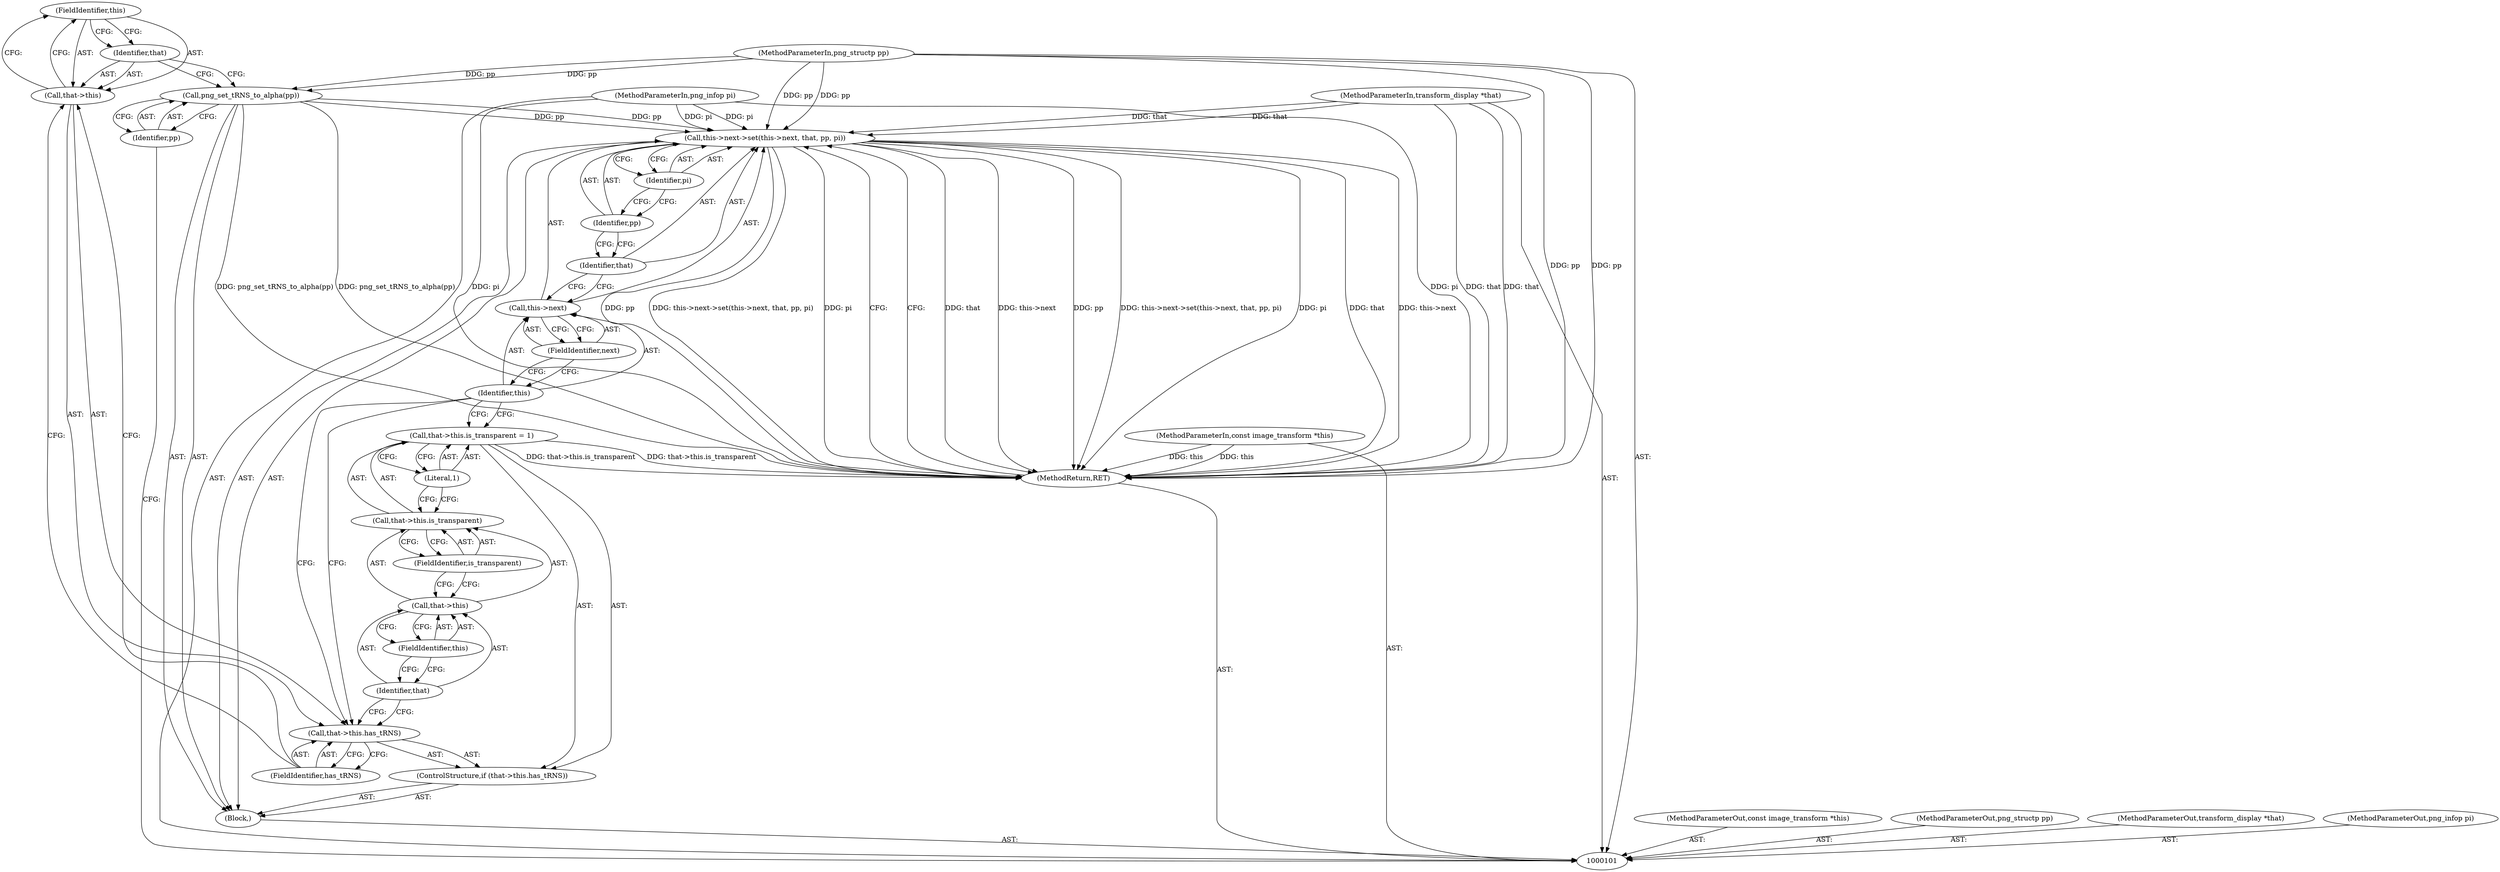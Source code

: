digraph "0_Android_9d4853418ab2f754c2b63e091c29c5529b8b86ca_90" {
"1000113" [label="(FieldIdentifier,this)"];
"1000114" [label="(FieldIdentifier,has_tRNS)"];
"1000109" [label="(ControlStructure,if (that->this.has_tRNS))"];
"1000110" [label="(Call,that->this.has_tRNS)"];
"1000111" [label="(Call,that->this)"];
"1000112" [label="(Identifier,that)"];
"1000119" [label="(FieldIdentifier,this)"];
"1000120" [label="(FieldIdentifier,is_transparent)"];
"1000121" [label="(Literal,1)"];
"1000115" [label="(Call,that->this.is_transparent = 1)"];
"1000116" [label="(Call,that->this.is_transparent)"];
"1000117" [label="(Call,that->this)"];
"1000118" [label="(Identifier,that)"];
"1000123" [label="(Call,this->next)"];
"1000124" [label="(Identifier,this)"];
"1000125" [label="(FieldIdentifier,next)"];
"1000126" [label="(Identifier,that)"];
"1000127" [label="(Identifier,pp)"];
"1000122" [label="(Call,this->next->set(this->next, that, pp, pi))"];
"1000128" [label="(Identifier,pi)"];
"1000129" [label="(MethodReturn,RET)"];
"1000102" [label="(MethodParameterIn,const image_transform *this)"];
"1000163" [label="(MethodParameterOut,const image_transform *this)"];
"1000104" [label="(MethodParameterIn,png_structp pp)"];
"1000165" [label="(MethodParameterOut,png_structp pp)"];
"1000103" [label="(MethodParameterIn,transform_display *that)"];
"1000164" [label="(MethodParameterOut,transform_display *that)"];
"1000105" [label="(MethodParameterIn,png_infop pi)"];
"1000166" [label="(MethodParameterOut,png_infop pi)"];
"1000106" [label="(Block,)"];
"1000108" [label="(Identifier,pp)"];
"1000107" [label="(Call,png_set_tRNS_to_alpha(pp))"];
"1000113" -> "1000111"  [label="AST: "];
"1000113" -> "1000112"  [label="CFG: "];
"1000111" -> "1000113"  [label="CFG: "];
"1000114" -> "1000110"  [label="AST: "];
"1000114" -> "1000111"  [label="CFG: "];
"1000110" -> "1000114"  [label="CFG: "];
"1000109" -> "1000106"  [label="AST: "];
"1000110" -> "1000109"  [label="AST: "];
"1000115" -> "1000109"  [label="AST: "];
"1000110" -> "1000109"  [label="AST: "];
"1000110" -> "1000114"  [label="CFG: "];
"1000111" -> "1000110"  [label="AST: "];
"1000114" -> "1000110"  [label="AST: "];
"1000118" -> "1000110"  [label="CFG: "];
"1000124" -> "1000110"  [label="CFG: "];
"1000111" -> "1000110"  [label="AST: "];
"1000111" -> "1000113"  [label="CFG: "];
"1000112" -> "1000111"  [label="AST: "];
"1000113" -> "1000111"  [label="AST: "];
"1000114" -> "1000111"  [label="CFG: "];
"1000112" -> "1000111"  [label="AST: "];
"1000112" -> "1000107"  [label="CFG: "];
"1000113" -> "1000112"  [label="CFG: "];
"1000119" -> "1000117"  [label="AST: "];
"1000119" -> "1000118"  [label="CFG: "];
"1000117" -> "1000119"  [label="CFG: "];
"1000120" -> "1000116"  [label="AST: "];
"1000120" -> "1000117"  [label="CFG: "];
"1000116" -> "1000120"  [label="CFG: "];
"1000121" -> "1000115"  [label="AST: "];
"1000121" -> "1000116"  [label="CFG: "];
"1000115" -> "1000121"  [label="CFG: "];
"1000115" -> "1000109"  [label="AST: "];
"1000115" -> "1000121"  [label="CFG: "];
"1000116" -> "1000115"  [label="AST: "];
"1000121" -> "1000115"  [label="AST: "];
"1000124" -> "1000115"  [label="CFG: "];
"1000115" -> "1000129"  [label="DDG: that->this.is_transparent"];
"1000116" -> "1000115"  [label="AST: "];
"1000116" -> "1000120"  [label="CFG: "];
"1000117" -> "1000116"  [label="AST: "];
"1000120" -> "1000116"  [label="AST: "];
"1000121" -> "1000116"  [label="CFG: "];
"1000117" -> "1000116"  [label="AST: "];
"1000117" -> "1000119"  [label="CFG: "];
"1000118" -> "1000117"  [label="AST: "];
"1000119" -> "1000117"  [label="AST: "];
"1000120" -> "1000117"  [label="CFG: "];
"1000118" -> "1000117"  [label="AST: "];
"1000118" -> "1000110"  [label="CFG: "];
"1000119" -> "1000118"  [label="CFG: "];
"1000123" -> "1000122"  [label="AST: "];
"1000123" -> "1000125"  [label="CFG: "];
"1000124" -> "1000123"  [label="AST: "];
"1000125" -> "1000123"  [label="AST: "];
"1000126" -> "1000123"  [label="CFG: "];
"1000124" -> "1000123"  [label="AST: "];
"1000124" -> "1000115"  [label="CFG: "];
"1000124" -> "1000110"  [label="CFG: "];
"1000125" -> "1000124"  [label="CFG: "];
"1000125" -> "1000123"  [label="AST: "];
"1000125" -> "1000124"  [label="CFG: "];
"1000123" -> "1000125"  [label="CFG: "];
"1000126" -> "1000122"  [label="AST: "];
"1000126" -> "1000123"  [label="CFG: "];
"1000127" -> "1000126"  [label="CFG: "];
"1000127" -> "1000122"  [label="AST: "];
"1000127" -> "1000126"  [label="CFG: "];
"1000128" -> "1000127"  [label="CFG: "];
"1000122" -> "1000106"  [label="AST: "];
"1000122" -> "1000128"  [label="CFG: "];
"1000123" -> "1000122"  [label="AST: "];
"1000126" -> "1000122"  [label="AST: "];
"1000127" -> "1000122"  [label="AST: "];
"1000128" -> "1000122"  [label="AST: "];
"1000129" -> "1000122"  [label="CFG: "];
"1000122" -> "1000129"  [label="DDG: that"];
"1000122" -> "1000129"  [label="DDG: this->next"];
"1000122" -> "1000129"  [label="DDG: pp"];
"1000122" -> "1000129"  [label="DDG: this->next->set(this->next, that, pp, pi)"];
"1000122" -> "1000129"  [label="DDG: pi"];
"1000103" -> "1000122"  [label="DDG: that"];
"1000107" -> "1000122"  [label="DDG: pp"];
"1000104" -> "1000122"  [label="DDG: pp"];
"1000105" -> "1000122"  [label="DDG: pi"];
"1000128" -> "1000122"  [label="AST: "];
"1000128" -> "1000127"  [label="CFG: "];
"1000122" -> "1000128"  [label="CFG: "];
"1000129" -> "1000101"  [label="AST: "];
"1000129" -> "1000122"  [label="CFG: "];
"1000122" -> "1000129"  [label="DDG: that"];
"1000122" -> "1000129"  [label="DDG: this->next"];
"1000122" -> "1000129"  [label="DDG: pp"];
"1000122" -> "1000129"  [label="DDG: this->next->set(this->next, that, pp, pi)"];
"1000122" -> "1000129"  [label="DDG: pi"];
"1000107" -> "1000129"  [label="DDG: png_set_tRNS_to_alpha(pp)"];
"1000104" -> "1000129"  [label="DDG: pp"];
"1000105" -> "1000129"  [label="DDG: pi"];
"1000103" -> "1000129"  [label="DDG: that"];
"1000102" -> "1000129"  [label="DDG: this"];
"1000115" -> "1000129"  [label="DDG: that->this.is_transparent"];
"1000102" -> "1000101"  [label="AST: "];
"1000102" -> "1000129"  [label="DDG: this"];
"1000163" -> "1000101"  [label="AST: "];
"1000104" -> "1000101"  [label="AST: "];
"1000104" -> "1000129"  [label="DDG: pp"];
"1000104" -> "1000107"  [label="DDG: pp"];
"1000104" -> "1000122"  [label="DDG: pp"];
"1000165" -> "1000101"  [label="AST: "];
"1000103" -> "1000101"  [label="AST: "];
"1000103" -> "1000129"  [label="DDG: that"];
"1000103" -> "1000122"  [label="DDG: that"];
"1000164" -> "1000101"  [label="AST: "];
"1000105" -> "1000101"  [label="AST: "];
"1000105" -> "1000129"  [label="DDG: pi"];
"1000105" -> "1000122"  [label="DDG: pi"];
"1000166" -> "1000101"  [label="AST: "];
"1000106" -> "1000101"  [label="AST: "];
"1000107" -> "1000106"  [label="AST: "];
"1000109" -> "1000106"  [label="AST: "];
"1000122" -> "1000106"  [label="AST: "];
"1000108" -> "1000107"  [label="AST: "];
"1000108" -> "1000101"  [label="CFG: "];
"1000107" -> "1000108"  [label="CFG: "];
"1000107" -> "1000106"  [label="AST: "];
"1000107" -> "1000108"  [label="CFG: "];
"1000108" -> "1000107"  [label="AST: "];
"1000112" -> "1000107"  [label="CFG: "];
"1000107" -> "1000129"  [label="DDG: png_set_tRNS_to_alpha(pp)"];
"1000104" -> "1000107"  [label="DDG: pp"];
"1000107" -> "1000122"  [label="DDG: pp"];
}

